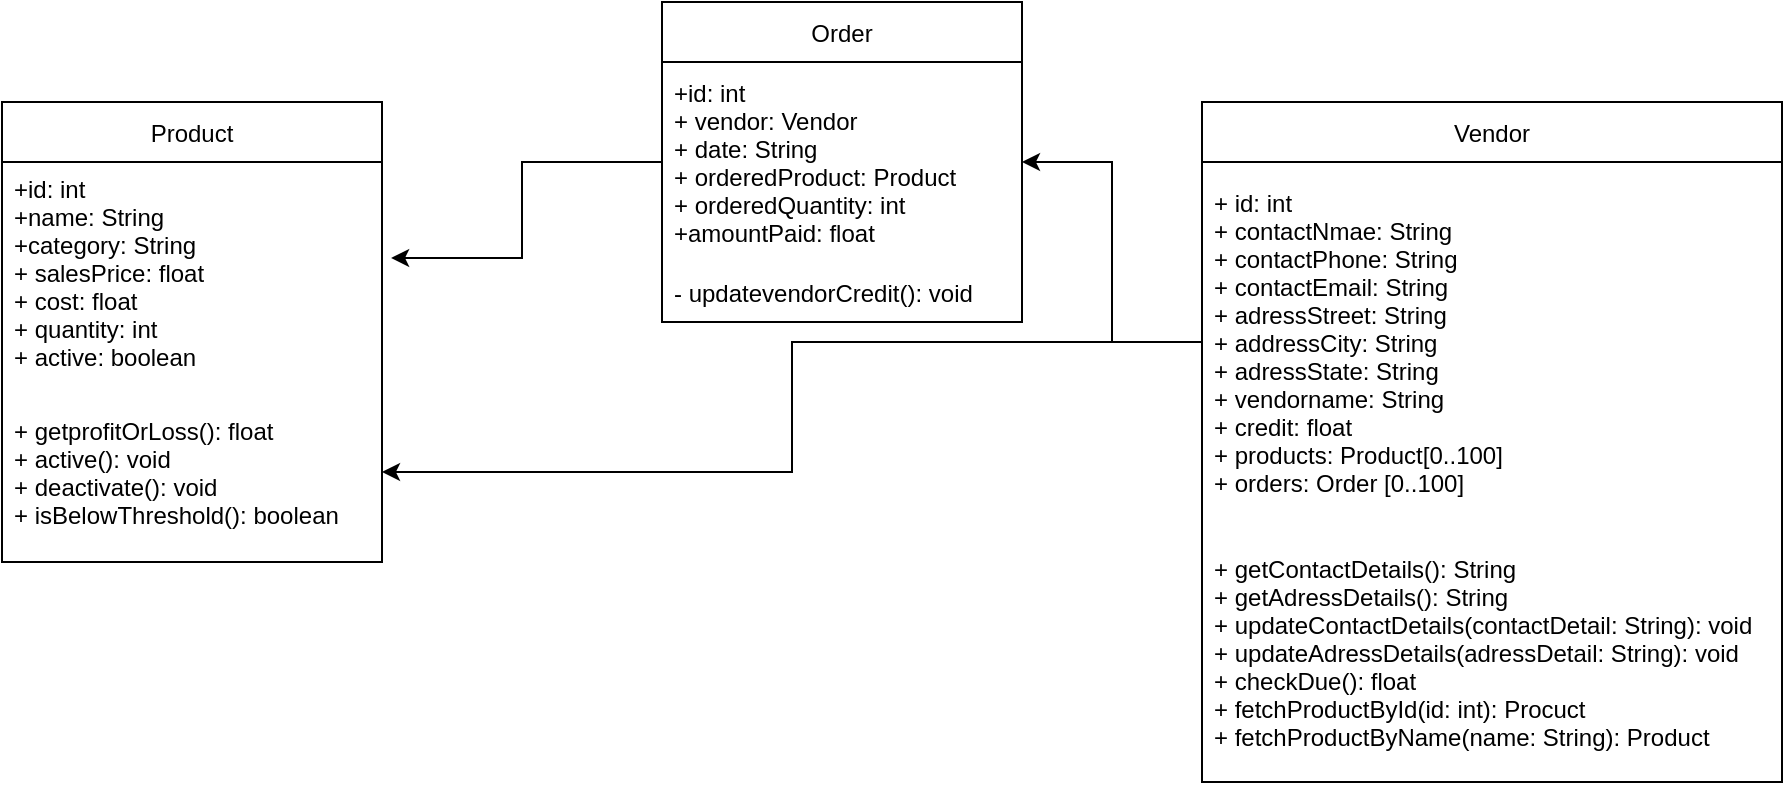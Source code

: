 <mxfile version="20.5.1" type="github">
  <diagram id="5Tu1m3tWtnSlBe5qT51w" name="Page-1">
    <mxGraphModel dx="942" dy="606" grid="1" gridSize="10" guides="1" tooltips="1" connect="1" arrows="1" fold="1" page="1" pageScale="1" pageWidth="850" pageHeight="1100" math="0" shadow="0">
      <root>
        <mxCell id="0" />
        <mxCell id="1" parent="0" />
        <mxCell id="VZQMvPXxBxcI1vtgzkzK-17" value="Product" style="swimlane;fontStyle=0;childLayout=stackLayout;horizontal=1;startSize=30;horizontalStack=0;resizeParent=1;resizeParentMax=0;resizeLast=0;collapsible=1;marginBottom=0;" vertex="1" parent="1">
          <mxGeometry x="60" y="120" width="190" height="230" as="geometry" />
        </mxCell>
        <mxCell id="VZQMvPXxBxcI1vtgzkzK-18" value="+id: int&#xa;+name: String&#xa;+category: String&#xa;+ salesPrice: float&#xa;+ cost: float&#xa;+ quantity: int&#xa;+ active: boolean" style="text;strokeColor=none;fillColor=none;align=left;verticalAlign=middle;spacingLeft=4;spacingRight=4;overflow=hidden;points=[[0,0.5],[1,0.5]];portConstraint=eastwest;rotatable=0;" vertex="1" parent="VZQMvPXxBxcI1vtgzkzK-17">
          <mxGeometry y="30" width="190" height="110" as="geometry" />
        </mxCell>
        <mxCell id="VZQMvPXxBxcI1vtgzkzK-19" value="+ getprofitOrLoss(): float&#xa;+ active(): void&#xa;+ deactivate(): void&#xa;+ isBelowThreshold(): boolean" style="text;strokeColor=none;fillColor=none;align=left;verticalAlign=middle;spacingLeft=4;spacingRight=4;overflow=hidden;points=[[0,0.5],[1,0.5]];portConstraint=eastwest;rotatable=0;" vertex="1" parent="VZQMvPXxBxcI1vtgzkzK-17">
          <mxGeometry y="140" width="190" height="90" as="geometry" />
        </mxCell>
        <mxCell id="VZQMvPXxBxcI1vtgzkzK-21" value="Order" style="swimlane;fontStyle=0;childLayout=stackLayout;horizontal=1;startSize=30;horizontalStack=0;resizeParent=1;resizeParentMax=0;resizeLast=0;collapsible=1;marginBottom=0;" vertex="1" parent="1">
          <mxGeometry x="390" y="70" width="180" height="160" as="geometry" />
        </mxCell>
        <mxCell id="VZQMvPXxBxcI1vtgzkzK-22" value="+id: int&#xa;+ vendor: Vendor&#xa;+ date: String&#xa;+ orderedProduct: Product&#xa;+ orderedQuantity: int&#xa;+amountPaid: float" style="text;strokeColor=none;fillColor=none;align=left;verticalAlign=middle;spacingLeft=4;spacingRight=4;overflow=hidden;points=[[0,0.5],[1,0.5]];portConstraint=eastwest;rotatable=0;" vertex="1" parent="VZQMvPXxBxcI1vtgzkzK-21">
          <mxGeometry y="30" width="180" height="100" as="geometry" />
        </mxCell>
        <mxCell id="VZQMvPXxBxcI1vtgzkzK-23" value="- updatevendorCredit(): void" style="text;strokeColor=none;fillColor=none;align=left;verticalAlign=middle;spacingLeft=4;spacingRight=4;overflow=hidden;points=[[0,0.5],[1,0.5]];portConstraint=eastwest;rotatable=0;" vertex="1" parent="VZQMvPXxBxcI1vtgzkzK-21">
          <mxGeometry y="130" width="180" height="30" as="geometry" />
        </mxCell>
        <mxCell id="VZQMvPXxBxcI1vtgzkzK-30" style="edgeStyle=orthogonalEdgeStyle;rounded=0;orthogonalLoop=1;jettySize=auto;html=1;entryX=1.024;entryY=0.436;entryDx=0;entryDy=0;entryPerimeter=0;" edge="1" parent="1" source="VZQMvPXxBxcI1vtgzkzK-22" target="VZQMvPXxBxcI1vtgzkzK-18">
          <mxGeometry relative="1" as="geometry" />
        </mxCell>
        <mxCell id="VZQMvPXxBxcI1vtgzkzK-31" value="Vendor" style="swimlane;fontStyle=0;childLayout=stackLayout;horizontal=1;startSize=30;horizontalStack=0;resizeParent=1;resizeParentMax=0;resizeLast=0;collapsible=1;marginBottom=0;" vertex="1" parent="1">
          <mxGeometry x="660" y="120" width="290" height="340" as="geometry" />
        </mxCell>
        <mxCell id="VZQMvPXxBxcI1vtgzkzK-32" value="+ id: int&#xa;+ contactNmae: String&#xa;+ contactPhone: String&#xa;+ contactEmail: String&#xa;+ adressStreet: String&#xa;+ addressCity: String&#xa;+ adressState: String&#xa;+ vendorname: String&#xa;+ credit: float&#xa;+ products: Product[0..100]&#xa;+ orders: Order [0..100]" style="text;strokeColor=none;fillColor=none;align=left;verticalAlign=middle;spacingLeft=4;spacingRight=4;overflow=hidden;points=[[0,0.5],[1,0.5]];portConstraint=eastwest;rotatable=0;" vertex="1" parent="VZQMvPXxBxcI1vtgzkzK-31">
          <mxGeometry y="30" width="290" height="180" as="geometry" />
        </mxCell>
        <mxCell id="VZQMvPXxBxcI1vtgzkzK-33" value="+ getContactDetails(): String&#xa;+ getAdressDetails(): String&#xa;+ updateContactDetails(contactDetail: String): void&#xa;+ updateAdressDetails(adressDetail: String): void&#xa;+ checkDue(): float&#xa;+ fetchProductById(id: int): Procuct&#xa;+ fetchProductByName(name: String): Product" style="text;strokeColor=none;fillColor=none;align=left;verticalAlign=middle;spacingLeft=4;spacingRight=4;overflow=hidden;points=[[0,0.5],[1,0.5]];portConstraint=eastwest;rotatable=0;" vertex="1" parent="VZQMvPXxBxcI1vtgzkzK-31">
          <mxGeometry y="210" width="290" height="130" as="geometry" />
        </mxCell>
        <mxCell id="VZQMvPXxBxcI1vtgzkzK-41" style="edgeStyle=orthogonalEdgeStyle;rounded=0;orthogonalLoop=1;jettySize=auto;html=1;" edge="1" parent="1" source="VZQMvPXxBxcI1vtgzkzK-32" target="VZQMvPXxBxcI1vtgzkzK-22">
          <mxGeometry relative="1" as="geometry" />
        </mxCell>
        <mxCell id="VZQMvPXxBxcI1vtgzkzK-42" style="edgeStyle=orthogonalEdgeStyle;rounded=0;orthogonalLoop=1;jettySize=auto;html=1;" edge="1" parent="1" source="VZQMvPXxBxcI1vtgzkzK-32" target="VZQMvPXxBxcI1vtgzkzK-19">
          <mxGeometry relative="1" as="geometry" />
        </mxCell>
      </root>
    </mxGraphModel>
  </diagram>
</mxfile>
